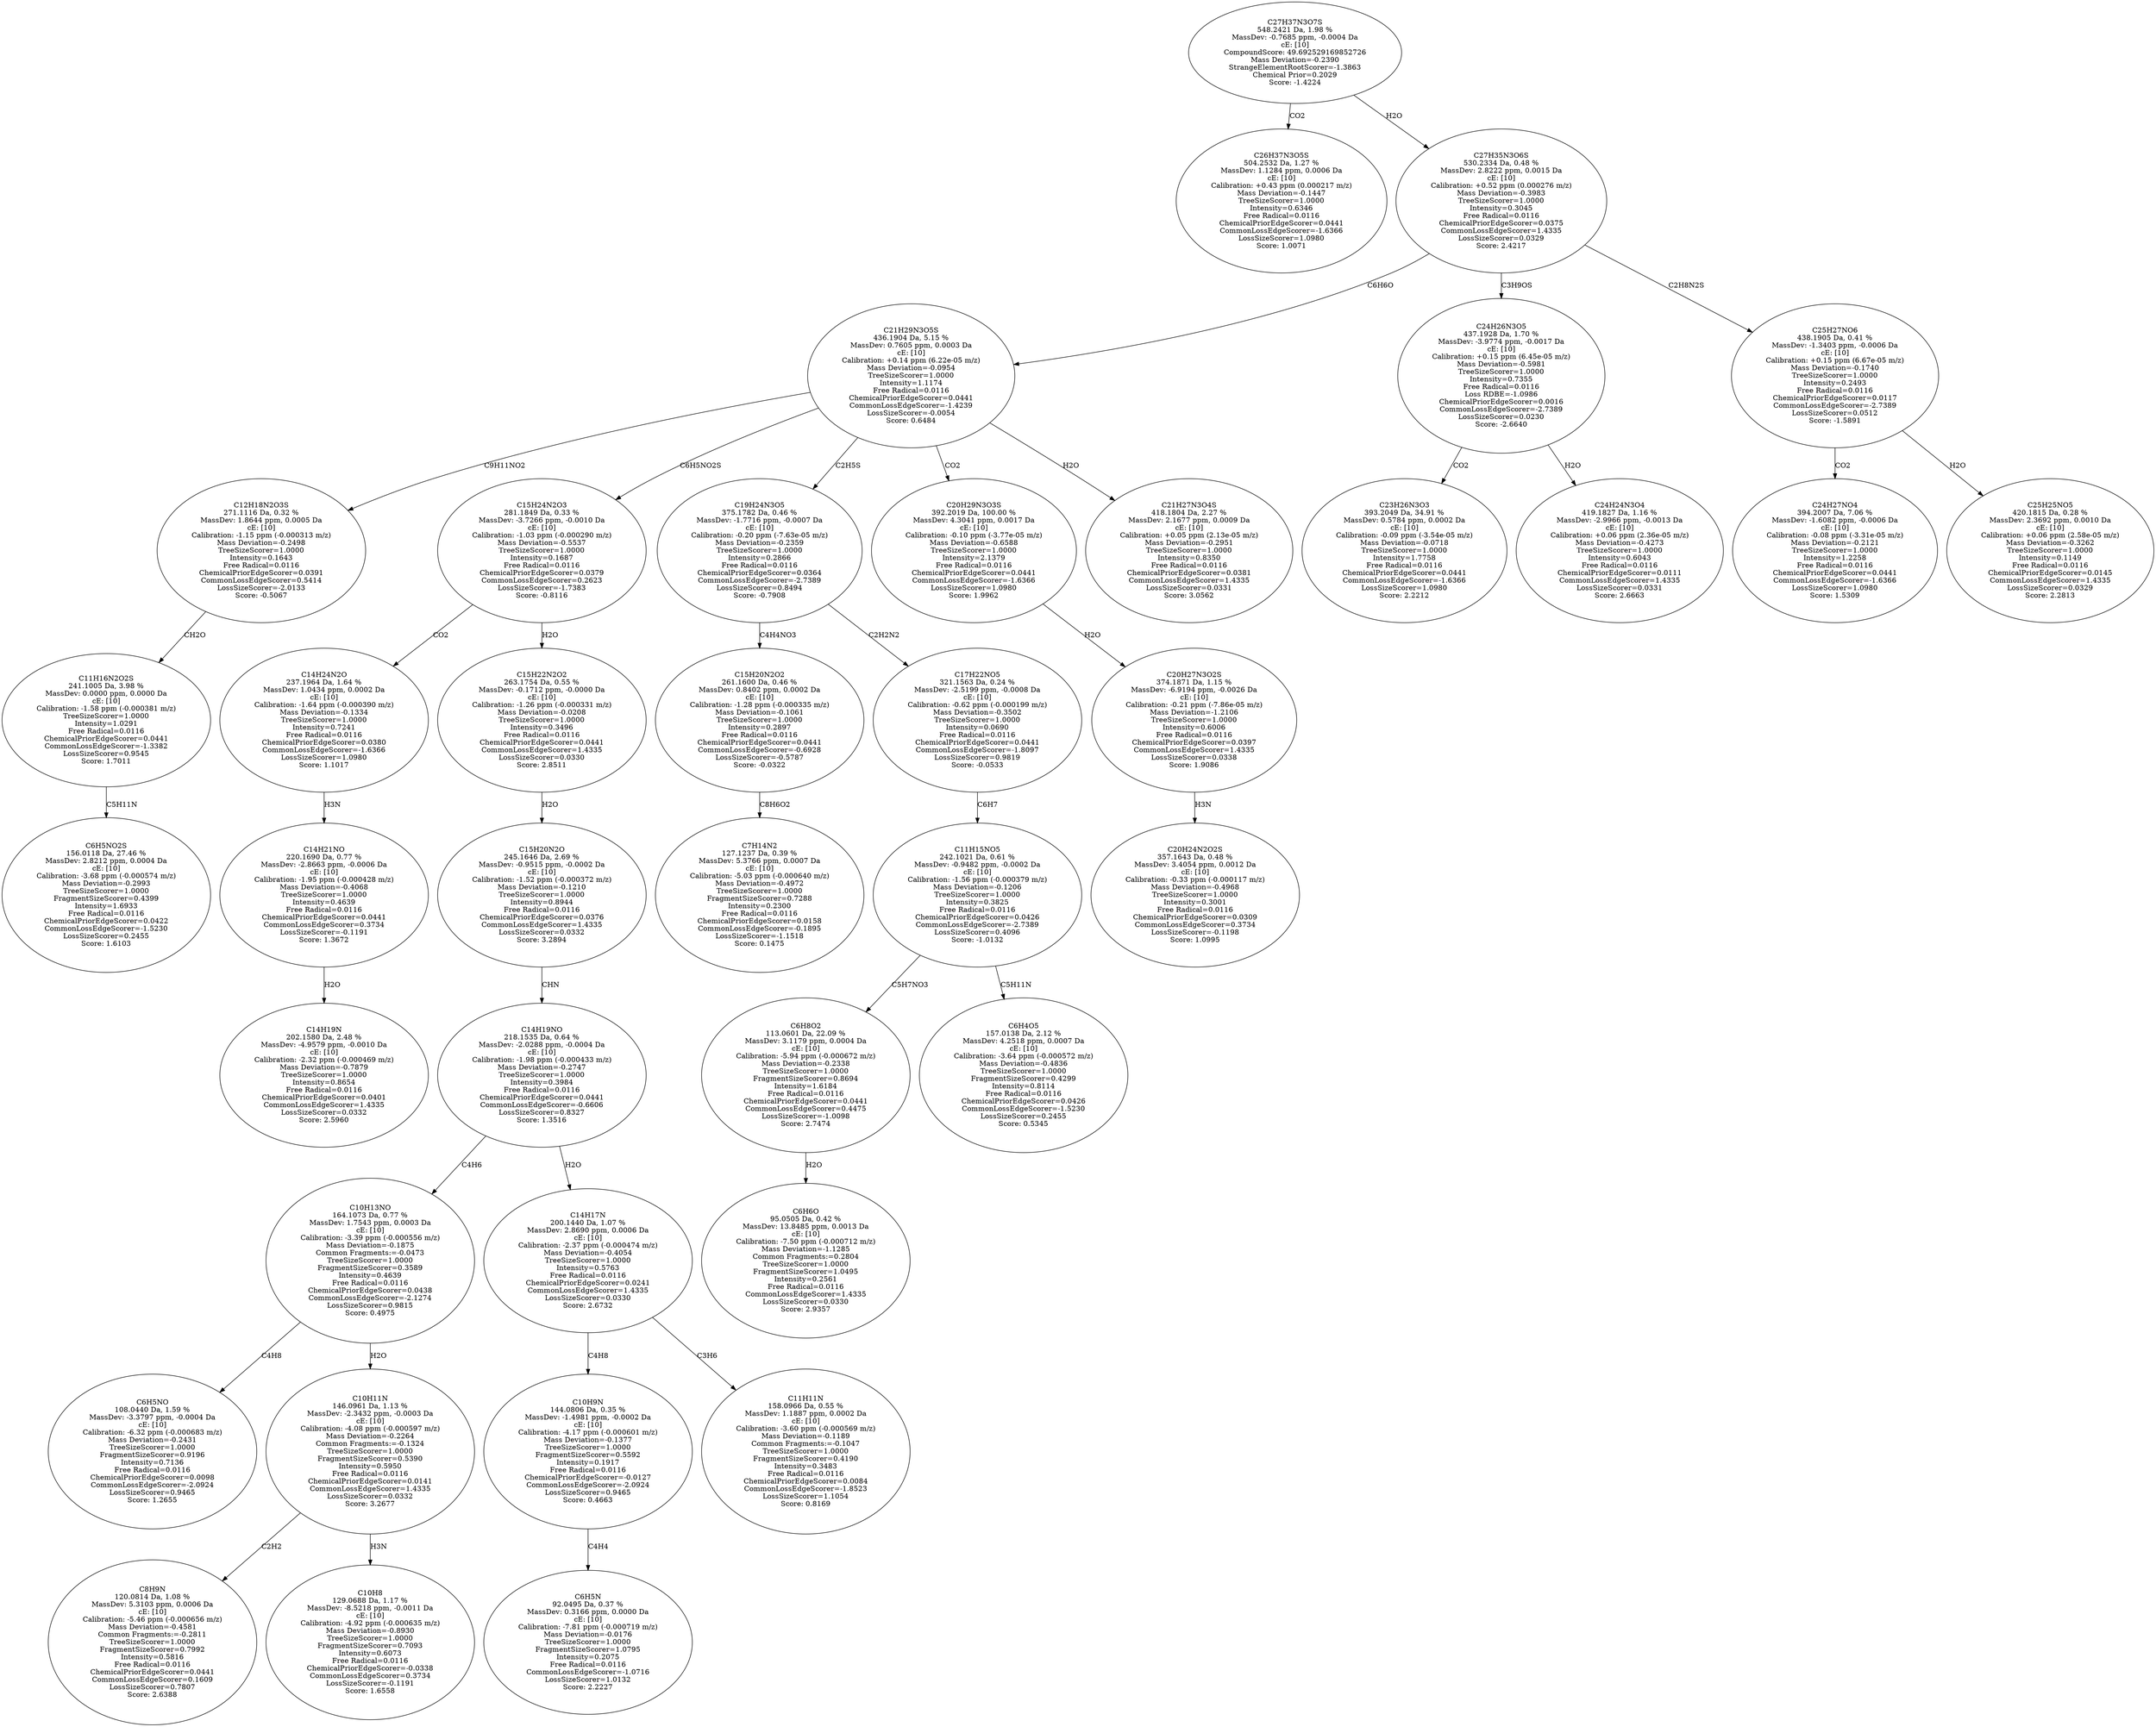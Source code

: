 strict digraph {
v1 [label="C26H37N3O5S\n504.2532 Da, 1.27 %\nMassDev: 1.1284 ppm, 0.0006 Da\ncE: [10]\nCalibration: +0.43 ppm (0.000217 m/z)\nMass Deviation=-0.1447\nTreeSizeScorer=1.0000\nIntensity=0.6346\nFree Radical=0.0116\nChemicalPriorEdgeScorer=0.0441\nCommonLossEdgeScorer=-1.6366\nLossSizeScorer=1.0980\nScore: 1.0071"];
v2 [label="C6H5NO2S\n156.0118 Da, 27.46 %\nMassDev: 2.8212 ppm, 0.0004 Da\ncE: [10]\nCalibration: -3.68 ppm (-0.000574 m/z)\nMass Deviation=-0.2993\nTreeSizeScorer=1.0000\nFragmentSizeScorer=0.4399\nIntensity=1.6933\nFree Radical=0.0116\nChemicalPriorEdgeScorer=0.0422\nCommonLossEdgeScorer=-1.5230\nLossSizeScorer=0.2455\nScore: 1.6103"];
v3 [label="C11H16N2O2S\n241.1005 Da, 3.98 %\nMassDev: 0.0000 ppm, 0.0000 Da\ncE: [10]\nCalibration: -1.58 ppm (-0.000381 m/z)\nTreeSizeScorer=1.0000\nIntensity=1.0291\nFree Radical=0.0116\nChemicalPriorEdgeScorer=0.0441\nCommonLossEdgeScorer=-1.3382\nLossSizeScorer=0.9545\nScore: 1.7011"];
v4 [label="C12H18N2O3S\n271.1116 Da, 0.32 %\nMassDev: 1.8644 ppm, 0.0005 Da\ncE: [10]\nCalibration: -1.15 ppm (-0.000313 m/z)\nMass Deviation=-0.2498\nTreeSizeScorer=1.0000\nIntensity=0.1643\nFree Radical=0.0116\nChemicalPriorEdgeScorer=0.0391\nCommonLossEdgeScorer=0.5414\nLossSizeScorer=-2.0133\nScore: -0.5067"];
v5 [label="C14H19N\n202.1580 Da, 2.48 %\nMassDev: -4.9579 ppm, -0.0010 Da\ncE: [10]\nCalibration: -2.32 ppm (-0.000469 m/z)\nMass Deviation=-0.7879\nTreeSizeScorer=1.0000\nIntensity=0.8654\nFree Radical=0.0116\nChemicalPriorEdgeScorer=0.0401\nCommonLossEdgeScorer=1.4335\nLossSizeScorer=0.0332\nScore: 2.5960"];
v6 [label="C14H21NO\n220.1690 Da, 0.77 %\nMassDev: -2.8663 ppm, -0.0006 Da\ncE: [10]\nCalibration: -1.95 ppm (-0.000428 m/z)\nMass Deviation=-0.4068\nTreeSizeScorer=1.0000\nIntensity=0.4639\nFree Radical=0.0116\nChemicalPriorEdgeScorer=0.0441\nCommonLossEdgeScorer=0.3734\nLossSizeScorer=-0.1191\nScore: 1.3672"];
v7 [label="C14H24N2O\n237.1964 Da, 1.64 %\nMassDev: 1.0434 ppm, 0.0002 Da\ncE: [10]\nCalibration: -1.64 ppm (-0.000390 m/z)\nMass Deviation=-0.1334\nTreeSizeScorer=1.0000\nIntensity=0.7241\nFree Radical=0.0116\nChemicalPriorEdgeScorer=0.0380\nCommonLossEdgeScorer=-1.6366\nLossSizeScorer=1.0980\nScore: 1.1017"];
v8 [label="C6H5NO\n108.0440 Da, 1.59 %\nMassDev: -3.3797 ppm, -0.0004 Da\ncE: [10]\nCalibration: -6.32 ppm (-0.000683 m/z)\nMass Deviation=-0.2431\nTreeSizeScorer=1.0000\nFragmentSizeScorer=0.9196\nIntensity=0.7136\nFree Radical=0.0116\nChemicalPriorEdgeScorer=0.0098\nCommonLossEdgeScorer=-2.0924\nLossSizeScorer=0.9465\nScore: 1.2655"];
v9 [label="C8H9N\n120.0814 Da, 1.08 %\nMassDev: 5.3103 ppm, 0.0006 Da\ncE: [10]\nCalibration: -5.46 ppm (-0.000656 m/z)\nMass Deviation=-0.4581\nCommon Fragments:=-0.2811\nTreeSizeScorer=1.0000\nFragmentSizeScorer=0.7992\nIntensity=0.5816\nFree Radical=0.0116\nChemicalPriorEdgeScorer=0.0441\nCommonLossEdgeScorer=0.1609\nLossSizeScorer=0.7807\nScore: 2.6388"];
v10 [label="C10H8\n129.0688 Da, 1.17 %\nMassDev: -8.5218 ppm, -0.0011 Da\ncE: [10]\nCalibration: -4.92 ppm (-0.000635 m/z)\nMass Deviation=-0.8930\nTreeSizeScorer=1.0000\nFragmentSizeScorer=0.7093\nIntensity=0.6073\nFree Radical=0.0116\nChemicalPriorEdgeScorer=-0.0338\nCommonLossEdgeScorer=0.3734\nLossSizeScorer=-0.1191\nScore: 1.6558"];
v11 [label="C10H11N\n146.0961 Da, 1.13 %\nMassDev: -2.3432 ppm, -0.0003 Da\ncE: [10]\nCalibration: -4.08 ppm (-0.000597 m/z)\nMass Deviation=-0.2264\nCommon Fragments:=-0.1324\nTreeSizeScorer=1.0000\nFragmentSizeScorer=0.5390\nIntensity=0.5950\nFree Radical=0.0116\nChemicalPriorEdgeScorer=0.0141\nCommonLossEdgeScorer=1.4335\nLossSizeScorer=0.0332\nScore: 3.2677"];
v12 [label="C10H13NO\n164.1073 Da, 0.77 %\nMassDev: 1.7543 ppm, 0.0003 Da\ncE: [10]\nCalibration: -3.39 ppm (-0.000556 m/z)\nMass Deviation=-0.1875\nCommon Fragments:=-0.0473\nTreeSizeScorer=1.0000\nFragmentSizeScorer=0.3589\nIntensity=0.4639\nFree Radical=0.0116\nChemicalPriorEdgeScorer=0.0438\nCommonLossEdgeScorer=-2.1274\nLossSizeScorer=0.9815\nScore: 0.4975"];
v13 [label="C6H5N\n92.0495 Da, 0.37 %\nMassDev: 0.3166 ppm, 0.0000 Da\ncE: [10]\nCalibration: -7.81 ppm (-0.000719 m/z)\nMass Deviation=-0.0176\nTreeSizeScorer=1.0000\nFragmentSizeScorer=1.0795\nIntensity=0.2075\nFree Radical=0.0116\nCommonLossEdgeScorer=-1.0716\nLossSizeScorer=1.0132\nScore: 2.2227"];
v14 [label="C10H9N\n144.0806 Da, 0.35 %\nMassDev: -1.4981 ppm, -0.0002 Da\ncE: [10]\nCalibration: -4.17 ppm (-0.000601 m/z)\nMass Deviation=-0.1377\nTreeSizeScorer=1.0000\nFragmentSizeScorer=0.5592\nIntensity=0.1917\nFree Radical=0.0116\nChemicalPriorEdgeScorer=-0.0127\nCommonLossEdgeScorer=-2.0924\nLossSizeScorer=0.9465\nScore: 0.4663"];
v15 [label="C11H11N\n158.0966 Da, 0.55 %\nMassDev: 1.1887 ppm, 0.0002 Da\ncE: [10]\nCalibration: -3.60 ppm (-0.000569 m/z)\nMass Deviation=-0.1189\nCommon Fragments:=-0.1047\nTreeSizeScorer=1.0000\nFragmentSizeScorer=0.4190\nIntensity=0.3483\nFree Radical=0.0116\nChemicalPriorEdgeScorer=0.0084\nCommonLossEdgeScorer=-1.8523\nLossSizeScorer=1.1054\nScore: 0.8169"];
v16 [label="C14H17N\n200.1440 Da, 1.07 %\nMassDev: 2.8690 ppm, 0.0006 Da\ncE: [10]\nCalibration: -2.37 ppm (-0.000474 m/z)\nMass Deviation=-0.4054\nTreeSizeScorer=1.0000\nIntensity=0.5763\nFree Radical=0.0116\nChemicalPriorEdgeScorer=0.0241\nCommonLossEdgeScorer=1.4335\nLossSizeScorer=0.0330\nScore: 2.6732"];
v17 [label="C14H19NO\n218.1535 Da, 0.64 %\nMassDev: -2.0288 ppm, -0.0004 Da\ncE: [10]\nCalibration: -1.98 ppm (-0.000433 m/z)\nMass Deviation=-0.2747\nTreeSizeScorer=1.0000\nIntensity=0.3984\nFree Radical=0.0116\nChemicalPriorEdgeScorer=0.0441\nCommonLossEdgeScorer=-0.6606\nLossSizeScorer=0.8327\nScore: 1.3516"];
v18 [label="C15H20N2O\n245.1646 Da, 2.69 %\nMassDev: -0.9515 ppm, -0.0002 Da\ncE: [10]\nCalibration: -1.52 ppm (-0.000372 m/z)\nMass Deviation=-0.1210\nTreeSizeScorer=1.0000\nIntensity=0.8944\nFree Radical=0.0116\nChemicalPriorEdgeScorer=0.0376\nCommonLossEdgeScorer=1.4335\nLossSizeScorer=0.0332\nScore: 3.2894"];
v19 [label="C15H22N2O2\n263.1754 Da, 0.55 %\nMassDev: -0.1712 ppm, -0.0000 Da\ncE: [10]\nCalibration: -1.26 ppm (-0.000331 m/z)\nMass Deviation=-0.0208\nTreeSizeScorer=1.0000\nIntensity=0.3496\nFree Radical=0.0116\nChemicalPriorEdgeScorer=0.0441\nCommonLossEdgeScorer=1.4335\nLossSizeScorer=0.0330\nScore: 2.8511"];
v20 [label="C15H24N2O3\n281.1849 Da, 0.33 %\nMassDev: -3.7266 ppm, -0.0010 Da\ncE: [10]\nCalibration: -1.03 ppm (-0.000290 m/z)\nMass Deviation=-0.5537\nTreeSizeScorer=1.0000\nIntensity=0.1687\nFree Radical=0.0116\nChemicalPriorEdgeScorer=0.0379\nCommonLossEdgeScorer=0.2623\nLossSizeScorer=-1.7383\nScore: -0.8116"];
v21 [label="C7H14N2\n127.1237 Da, 0.39 %\nMassDev: 5.3766 ppm, 0.0007 Da\ncE: [10]\nCalibration: -5.03 ppm (-0.000640 m/z)\nMass Deviation=-0.4972\nTreeSizeScorer=1.0000\nFragmentSizeScorer=0.7288\nIntensity=0.2300\nFree Radical=0.0116\nChemicalPriorEdgeScorer=0.0158\nCommonLossEdgeScorer=-0.1895\nLossSizeScorer=-1.1518\nScore: 0.1475"];
v22 [label="C15H20N2O2\n261.1600 Da, 0.46 %\nMassDev: 0.8402 ppm, 0.0002 Da\ncE: [10]\nCalibration: -1.28 ppm (-0.000335 m/z)\nMass Deviation=-0.1061\nTreeSizeScorer=1.0000\nIntensity=0.2897\nFree Radical=0.0116\nChemicalPriorEdgeScorer=0.0441\nCommonLossEdgeScorer=-0.6928\nLossSizeScorer=-0.5787\nScore: -0.0322"];
v23 [label="C6H6O\n95.0505 Da, 0.42 %\nMassDev: 13.8485 ppm, 0.0013 Da\ncE: [10]\nCalibration: -7.50 ppm (-0.000712 m/z)\nMass Deviation=-1.1285\nCommon Fragments:=0.2804\nTreeSizeScorer=1.0000\nFragmentSizeScorer=1.0495\nIntensity=0.2561\nFree Radical=0.0116\nCommonLossEdgeScorer=1.4335\nLossSizeScorer=0.0330\nScore: 2.9357"];
v24 [label="C6H8O2\n113.0601 Da, 22.09 %\nMassDev: 3.1179 ppm, 0.0004 Da\ncE: [10]\nCalibration: -5.94 ppm (-0.000672 m/z)\nMass Deviation=-0.2338\nTreeSizeScorer=1.0000\nFragmentSizeScorer=0.8694\nIntensity=1.6184\nFree Radical=0.0116\nChemicalPriorEdgeScorer=0.0441\nCommonLossEdgeScorer=0.4475\nLossSizeScorer=-1.0098\nScore: 2.7474"];
v25 [label="C6H4O5\n157.0138 Da, 2.12 %\nMassDev: 4.2518 ppm, 0.0007 Da\ncE: [10]\nCalibration: -3.64 ppm (-0.000572 m/z)\nMass Deviation=-0.4836\nTreeSizeScorer=1.0000\nFragmentSizeScorer=0.4299\nIntensity=0.8114\nFree Radical=0.0116\nChemicalPriorEdgeScorer=0.0426\nCommonLossEdgeScorer=-1.5230\nLossSizeScorer=0.2455\nScore: 0.5345"];
v26 [label="C11H15NO5\n242.1021 Da, 0.61 %\nMassDev: -0.9482 ppm, -0.0002 Da\ncE: [10]\nCalibration: -1.56 ppm (-0.000379 m/z)\nMass Deviation=-0.1206\nTreeSizeScorer=1.0000\nIntensity=0.3825\nFree Radical=0.0116\nChemicalPriorEdgeScorer=0.0426\nCommonLossEdgeScorer=-2.7389\nLossSizeScorer=0.4096\nScore: -1.0132"];
v27 [label="C17H22NO5\n321.1563 Da, 0.24 %\nMassDev: -2.5199 ppm, -0.0008 Da\ncE: [10]\nCalibration: -0.62 ppm (-0.000199 m/z)\nMass Deviation=-0.3502\nTreeSizeScorer=1.0000\nIntensity=0.0690\nFree Radical=0.0116\nChemicalPriorEdgeScorer=0.0441\nCommonLossEdgeScorer=-1.8097\nLossSizeScorer=0.9819\nScore: -0.0533"];
v28 [label="C19H24N3O5\n375.1782 Da, 0.46 %\nMassDev: -1.7716 ppm, -0.0007 Da\ncE: [10]\nCalibration: -0.20 ppm (-7.63e-05 m/z)\nMass Deviation=-0.2359\nTreeSizeScorer=1.0000\nIntensity=0.2866\nFree Radical=0.0116\nChemicalPriorEdgeScorer=0.0364\nCommonLossEdgeScorer=-2.7389\nLossSizeScorer=0.8494\nScore: -0.7908"];
v29 [label="C20H24N2O2S\n357.1643 Da, 0.48 %\nMassDev: 3.4054 ppm, 0.0012 Da\ncE: [10]\nCalibration: -0.33 ppm (-0.000117 m/z)\nMass Deviation=-0.4968\nTreeSizeScorer=1.0000\nIntensity=0.3001\nFree Radical=0.0116\nChemicalPriorEdgeScorer=0.0309\nCommonLossEdgeScorer=0.3734\nLossSizeScorer=-0.1198\nScore: 1.0995"];
v30 [label="C20H27N3O2S\n374.1871 Da, 1.15 %\nMassDev: -6.9194 ppm, -0.0026 Da\ncE: [10]\nCalibration: -0.21 ppm (-7.86e-05 m/z)\nMass Deviation=-1.2106\nTreeSizeScorer=1.0000\nIntensity=0.6006\nFree Radical=0.0116\nChemicalPriorEdgeScorer=0.0397\nCommonLossEdgeScorer=1.4335\nLossSizeScorer=0.0338\nScore: 1.9086"];
v31 [label="C20H29N3O3S\n392.2019 Da, 100.00 %\nMassDev: 4.3041 ppm, 0.0017 Da\ncE: [10]\nCalibration: -0.10 ppm (-3.77e-05 m/z)\nMass Deviation=-0.6588\nTreeSizeScorer=1.0000\nIntensity=2.1379\nFree Radical=0.0116\nChemicalPriorEdgeScorer=0.0441\nCommonLossEdgeScorer=-1.6366\nLossSizeScorer=1.0980\nScore: 1.9962"];
v32 [label="C21H27N3O4S\n418.1804 Da, 2.27 %\nMassDev: 2.1677 ppm, 0.0009 Da\ncE: [10]\nCalibration: +0.05 ppm (2.13e-05 m/z)\nMass Deviation=-0.2951\nTreeSizeScorer=1.0000\nIntensity=0.8350\nFree Radical=0.0116\nChemicalPriorEdgeScorer=0.0381\nCommonLossEdgeScorer=1.4335\nLossSizeScorer=0.0331\nScore: 3.0562"];
v33 [label="C21H29N3O5S\n436.1904 Da, 5.15 %\nMassDev: 0.7605 ppm, 0.0003 Da\ncE: [10]\nCalibration: +0.14 ppm (6.22e-05 m/z)\nMass Deviation=-0.0954\nTreeSizeScorer=1.0000\nIntensity=1.1174\nFree Radical=0.0116\nChemicalPriorEdgeScorer=0.0441\nCommonLossEdgeScorer=-1.4239\nLossSizeScorer=-0.0054\nScore: 0.6484"];
v34 [label="C23H26N3O3\n393.2049 Da, 34.91 %\nMassDev: 0.5784 ppm, 0.0002 Da\ncE: [10]\nCalibration: -0.09 ppm (-3.54e-05 m/z)\nMass Deviation=-0.0718\nTreeSizeScorer=1.0000\nIntensity=1.7758\nFree Radical=0.0116\nChemicalPriorEdgeScorer=0.0441\nCommonLossEdgeScorer=-1.6366\nLossSizeScorer=1.0980\nScore: 2.2212"];
v35 [label="C24H24N3O4\n419.1827 Da, 1.16 %\nMassDev: -2.9966 ppm, -0.0013 Da\ncE: [10]\nCalibration: +0.06 ppm (2.36e-05 m/z)\nMass Deviation=-0.4273\nTreeSizeScorer=1.0000\nIntensity=0.6043\nFree Radical=0.0116\nChemicalPriorEdgeScorer=0.0111\nCommonLossEdgeScorer=1.4335\nLossSizeScorer=0.0331\nScore: 2.6663"];
v36 [label="C24H26N3O5\n437.1928 Da, 1.70 %\nMassDev: -3.9774 ppm, -0.0017 Da\ncE: [10]\nCalibration: +0.15 ppm (6.45e-05 m/z)\nMass Deviation=-0.5981\nTreeSizeScorer=1.0000\nIntensity=0.7355\nFree Radical=0.0116\nLoss RDBE=-1.0986\nChemicalPriorEdgeScorer=0.0016\nCommonLossEdgeScorer=-2.7389\nLossSizeScorer=0.0230\nScore: -2.6640"];
v37 [label="C24H27NO4\n394.2007 Da, 7.06 %\nMassDev: -1.6082 ppm, -0.0006 Da\ncE: [10]\nCalibration: -0.08 ppm (-3.31e-05 m/z)\nMass Deviation=-0.2121\nTreeSizeScorer=1.0000\nIntensity=1.2258\nFree Radical=0.0116\nChemicalPriorEdgeScorer=0.0441\nCommonLossEdgeScorer=-1.6366\nLossSizeScorer=1.0980\nScore: 1.5309"];
v38 [label="C25H25NO5\n420.1815 Da, 0.28 %\nMassDev: 2.3692 ppm, 0.0010 Da\ncE: [10]\nCalibration: +0.06 ppm (2.58e-05 m/z)\nMass Deviation=-0.3262\nTreeSizeScorer=1.0000\nIntensity=0.1149\nFree Radical=0.0116\nChemicalPriorEdgeScorer=0.0145\nCommonLossEdgeScorer=1.4335\nLossSizeScorer=0.0329\nScore: 2.2813"];
v39 [label="C25H27NO6\n438.1905 Da, 0.41 %\nMassDev: -1.3403 ppm, -0.0006 Da\ncE: [10]\nCalibration: +0.15 ppm (6.67e-05 m/z)\nMass Deviation=-0.1740\nTreeSizeScorer=1.0000\nIntensity=0.2493\nFree Radical=0.0116\nChemicalPriorEdgeScorer=0.0117\nCommonLossEdgeScorer=-2.7389\nLossSizeScorer=0.0512\nScore: -1.5891"];
v40 [label="C27H35N3O6S\n530.2334 Da, 0.48 %\nMassDev: 2.8222 ppm, 0.0015 Da\ncE: [10]\nCalibration: +0.52 ppm (0.000276 m/z)\nMass Deviation=-0.3983\nTreeSizeScorer=1.0000\nIntensity=0.3045\nFree Radical=0.0116\nChemicalPriorEdgeScorer=0.0375\nCommonLossEdgeScorer=1.4335\nLossSizeScorer=0.0329\nScore: 2.4217"];
v41 [label="C27H37N3O7S\n548.2421 Da, 1.98 %\nMassDev: -0.7685 ppm, -0.0004 Da\ncE: [10]\nCompoundScore: 49.692529169852726\nMass Deviation=-0.2390\nStrangeElementRootScorer=-1.3863\nChemical Prior=0.2029\nScore: -1.4224"];
v41 -> v1 [label="CO2"];
v3 -> v2 [label="C5H11N"];
v4 -> v3 [label="CH2O"];
v33 -> v4 [label="C9H11NO2"];
v6 -> v5 [label="H2O"];
v7 -> v6 [label="H3N"];
v20 -> v7 [label="CO2"];
v12 -> v8 [label="C4H8"];
v11 -> v9 [label="C2H2"];
v11 -> v10 [label="H3N"];
v12 -> v11 [label="H2O"];
v17 -> v12 [label="C4H6"];
v14 -> v13 [label="C4H4"];
v16 -> v14 [label="C4H8"];
v16 -> v15 [label="C3H6"];
v17 -> v16 [label="H2O"];
v18 -> v17 [label="CHN"];
v19 -> v18 [label="H2O"];
v20 -> v19 [label="H2O"];
v33 -> v20 [label="C6H5NO2S"];
v22 -> v21 [label="C8H6O2"];
v28 -> v22 [label="C4H4NO3"];
v24 -> v23 [label="H2O"];
v26 -> v24 [label="C5H7NO3"];
v26 -> v25 [label="C5H11N"];
v27 -> v26 [label="C6H7"];
v28 -> v27 [label="C2H2N2"];
v33 -> v28 [label="C2H5S"];
v30 -> v29 [label="H3N"];
v31 -> v30 [label="H2O"];
v33 -> v31 [label="CO2"];
v33 -> v32 [label="H2O"];
v40 -> v33 [label="C6H6O"];
v36 -> v34 [label="CO2"];
v36 -> v35 [label="H2O"];
v40 -> v36 [label="C3H9OS"];
v39 -> v37 [label="CO2"];
v39 -> v38 [label="H2O"];
v40 -> v39 [label="C2H8N2S"];
v41 -> v40 [label="H2O"];
}